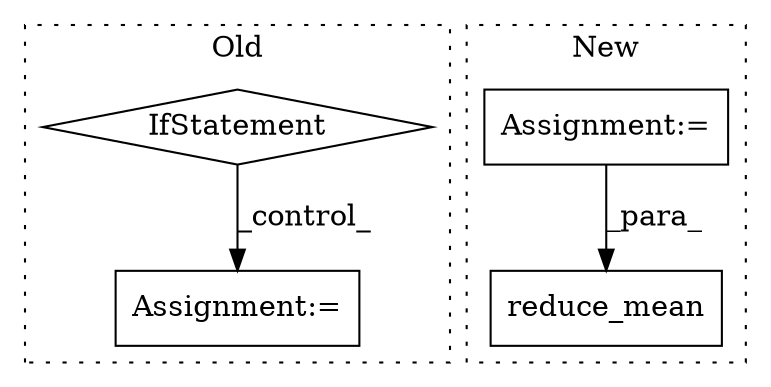 digraph G {
subgraph cluster0 {
1 [label="IfStatement" a="25" s="1313,1339" l="4,2" shape="diamond"];
4 [label="Assignment:=" a="7" s="1360" l="1" shape="box"];
label = "Old";
style="dotted";
}
subgraph cluster1 {
2 [label="reduce_mean" a="32" s="2128,2149" l="12,1" shape="box"];
3 [label="Assignment:=" a="7" s="1745" l="1" shape="box"];
label = "New";
style="dotted";
}
1 -> 4 [label="_control_"];
3 -> 2 [label="_para_"];
}
